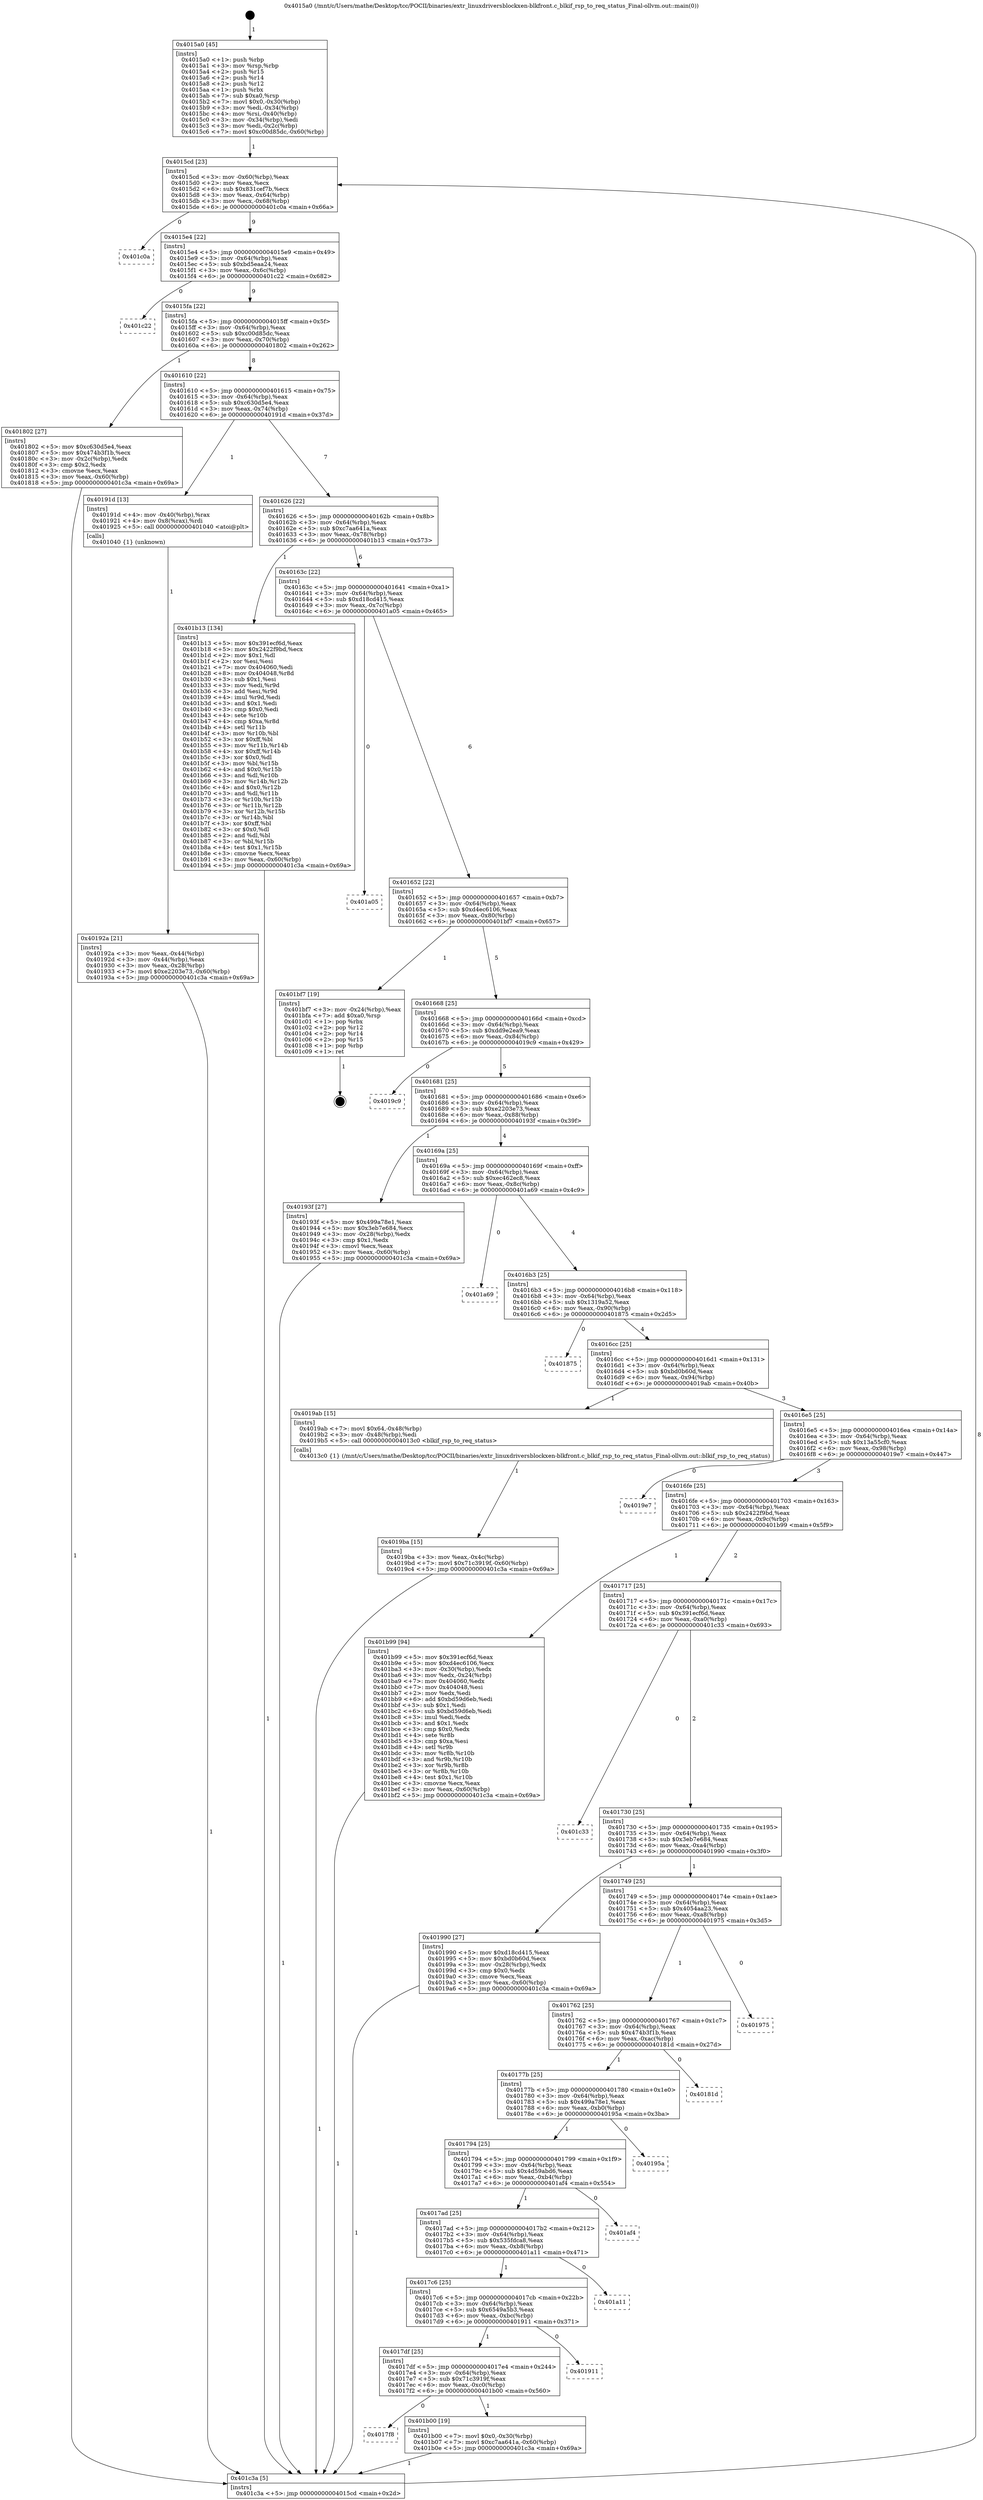 digraph "0x4015a0" {
  label = "0x4015a0 (/mnt/c/Users/mathe/Desktop/tcc/POCII/binaries/extr_linuxdriversblockxen-blkfront.c_blkif_rsp_to_req_status_Final-ollvm.out::main(0))"
  labelloc = "t"
  node[shape=record]

  Entry [label="",width=0.3,height=0.3,shape=circle,fillcolor=black,style=filled]
  "0x4015cd" [label="{
     0x4015cd [23]\l
     | [instrs]\l
     &nbsp;&nbsp;0x4015cd \<+3\>: mov -0x60(%rbp),%eax\l
     &nbsp;&nbsp;0x4015d0 \<+2\>: mov %eax,%ecx\l
     &nbsp;&nbsp;0x4015d2 \<+6\>: sub $0x831cef7b,%ecx\l
     &nbsp;&nbsp;0x4015d8 \<+3\>: mov %eax,-0x64(%rbp)\l
     &nbsp;&nbsp;0x4015db \<+3\>: mov %ecx,-0x68(%rbp)\l
     &nbsp;&nbsp;0x4015de \<+6\>: je 0000000000401c0a \<main+0x66a\>\l
  }"]
  "0x401c0a" [label="{
     0x401c0a\l
  }", style=dashed]
  "0x4015e4" [label="{
     0x4015e4 [22]\l
     | [instrs]\l
     &nbsp;&nbsp;0x4015e4 \<+5\>: jmp 00000000004015e9 \<main+0x49\>\l
     &nbsp;&nbsp;0x4015e9 \<+3\>: mov -0x64(%rbp),%eax\l
     &nbsp;&nbsp;0x4015ec \<+5\>: sub $0xbd5eaa24,%eax\l
     &nbsp;&nbsp;0x4015f1 \<+3\>: mov %eax,-0x6c(%rbp)\l
     &nbsp;&nbsp;0x4015f4 \<+6\>: je 0000000000401c22 \<main+0x682\>\l
  }"]
  Exit [label="",width=0.3,height=0.3,shape=circle,fillcolor=black,style=filled,peripheries=2]
  "0x401c22" [label="{
     0x401c22\l
  }", style=dashed]
  "0x4015fa" [label="{
     0x4015fa [22]\l
     | [instrs]\l
     &nbsp;&nbsp;0x4015fa \<+5\>: jmp 00000000004015ff \<main+0x5f\>\l
     &nbsp;&nbsp;0x4015ff \<+3\>: mov -0x64(%rbp),%eax\l
     &nbsp;&nbsp;0x401602 \<+5\>: sub $0xc00d85dc,%eax\l
     &nbsp;&nbsp;0x401607 \<+3\>: mov %eax,-0x70(%rbp)\l
     &nbsp;&nbsp;0x40160a \<+6\>: je 0000000000401802 \<main+0x262\>\l
  }"]
  "0x4017f8" [label="{
     0x4017f8\l
  }", style=dashed]
  "0x401802" [label="{
     0x401802 [27]\l
     | [instrs]\l
     &nbsp;&nbsp;0x401802 \<+5\>: mov $0xc630d5e4,%eax\l
     &nbsp;&nbsp;0x401807 \<+5\>: mov $0x474b3f1b,%ecx\l
     &nbsp;&nbsp;0x40180c \<+3\>: mov -0x2c(%rbp),%edx\l
     &nbsp;&nbsp;0x40180f \<+3\>: cmp $0x2,%edx\l
     &nbsp;&nbsp;0x401812 \<+3\>: cmovne %ecx,%eax\l
     &nbsp;&nbsp;0x401815 \<+3\>: mov %eax,-0x60(%rbp)\l
     &nbsp;&nbsp;0x401818 \<+5\>: jmp 0000000000401c3a \<main+0x69a\>\l
  }"]
  "0x401610" [label="{
     0x401610 [22]\l
     | [instrs]\l
     &nbsp;&nbsp;0x401610 \<+5\>: jmp 0000000000401615 \<main+0x75\>\l
     &nbsp;&nbsp;0x401615 \<+3\>: mov -0x64(%rbp),%eax\l
     &nbsp;&nbsp;0x401618 \<+5\>: sub $0xc630d5e4,%eax\l
     &nbsp;&nbsp;0x40161d \<+3\>: mov %eax,-0x74(%rbp)\l
     &nbsp;&nbsp;0x401620 \<+6\>: je 000000000040191d \<main+0x37d\>\l
  }"]
  "0x401c3a" [label="{
     0x401c3a [5]\l
     | [instrs]\l
     &nbsp;&nbsp;0x401c3a \<+5\>: jmp 00000000004015cd \<main+0x2d\>\l
  }"]
  "0x4015a0" [label="{
     0x4015a0 [45]\l
     | [instrs]\l
     &nbsp;&nbsp;0x4015a0 \<+1\>: push %rbp\l
     &nbsp;&nbsp;0x4015a1 \<+3\>: mov %rsp,%rbp\l
     &nbsp;&nbsp;0x4015a4 \<+2\>: push %r15\l
     &nbsp;&nbsp;0x4015a6 \<+2\>: push %r14\l
     &nbsp;&nbsp;0x4015a8 \<+2\>: push %r12\l
     &nbsp;&nbsp;0x4015aa \<+1\>: push %rbx\l
     &nbsp;&nbsp;0x4015ab \<+7\>: sub $0xa0,%rsp\l
     &nbsp;&nbsp;0x4015b2 \<+7\>: movl $0x0,-0x30(%rbp)\l
     &nbsp;&nbsp;0x4015b9 \<+3\>: mov %edi,-0x34(%rbp)\l
     &nbsp;&nbsp;0x4015bc \<+4\>: mov %rsi,-0x40(%rbp)\l
     &nbsp;&nbsp;0x4015c0 \<+3\>: mov -0x34(%rbp),%edi\l
     &nbsp;&nbsp;0x4015c3 \<+3\>: mov %edi,-0x2c(%rbp)\l
     &nbsp;&nbsp;0x4015c6 \<+7\>: movl $0xc00d85dc,-0x60(%rbp)\l
  }"]
  "0x401b00" [label="{
     0x401b00 [19]\l
     | [instrs]\l
     &nbsp;&nbsp;0x401b00 \<+7\>: movl $0x0,-0x30(%rbp)\l
     &nbsp;&nbsp;0x401b07 \<+7\>: movl $0xc7aa641a,-0x60(%rbp)\l
     &nbsp;&nbsp;0x401b0e \<+5\>: jmp 0000000000401c3a \<main+0x69a\>\l
  }"]
  "0x40191d" [label="{
     0x40191d [13]\l
     | [instrs]\l
     &nbsp;&nbsp;0x40191d \<+4\>: mov -0x40(%rbp),%rax\l
     &nbsp;&nbsp;0x401921 \<+4\>: mov 0x8(%rax),%rdi\l
     &nbsp;&nbsp;0x401925 \<+5\>: call 0000000000401040 \<atoi@plt\>\l
     | [calls]\l
     &nbsp;&nbsp;0x401040 \{1\} (unknown)\l
  }"]
  "0x401626" [label="{
     0x401626 [22]\l
     | [instrs]\l
     &nbsp;&nbsp;0x401626 \<+5\>: jmp 000000000040162b \<main+0x8b\>\l
     &nbsp;&nbsp;0x40162b \<+3\>: mov -0x64(%rbp),%eax\l
     &nbsp;&nbsp;0x40162e \<+5\>: sub $0xc7aa641a,%eax\l
     &nbsp;&nbsp;0x401633 \<+3\>: mov %eax,-0x78(%rbp)\l
     &nbsp;&nbsp;0x401636 \<+6\>: je 0000000000401b13 \<main+0x573\>\l
  }"]
  "0x40192a" [label="{
     0x40192a [21]\l
     | [instrs]\l
     &nbsp;&nbsp;0x40192a \<+3\>: mov %eax,-0x44(%rbp)\l
     &nbsp;&nbsp;0x40192d \<+3\>: mov -0x44(%rbp),%eax\l
     &nbsp;&nbsp;0x401930 \<+3\>: mov %eax,-0x28(%rbp)\l
     &nbsp;&nbsp;0x401933 \<+7\>: movl $0xe2203e73,-0x60(%rbp)\l
     &nbsp;&nbsp;0x40193a \<+5\>: jmp 0000000000401c3a \<main+0x69a\>\l
  }"]
  "0x4017df" [label="{
     0x4017df [25]\l
     | [instrs]\l
     &nbsp;&nbsp;0x4017df \<+5\>: jmp 00000000004017e4 \<main+0x244\>\l
     &nbsp;&nbsp;0x4017e4 \<+3\>: mov -0x64(%rbp),%eax\l
     &nbsp;&nbsp;0x4017e7 \<+5\>: sub $0x71c3919f,%eax\l
     &nbsp;&nbsp;0x4017ec \<+6\>: mov %eax,-0xc0(%rbp)\l
     &nbsp;&nbsp;0x4017f2 \<+6\>: je 0000000000401b00 \<main+0x560\>\l
  }"]
  "0x401b13" [label="{
     0x401b13 [134]\l
     | [instrs]\l
     &nbsp;&nbsp;0x401b13 \<+5\>: mov $0x391ecf6d,%eax\l
     &nbsp;&nbsp;0x401b18 \<+5\>: mov $0x2422f9bd,%ecx\l
     &nbsp;&nbsp;0x401b1d \<+2\>: mov $0x1,%dl\l
     &nbsp;&nbsp;0x401b1f \<+2\>: xor %esi,%esi\l
     &nbsp;&nbsp;0x401b21 \<+7\>: mov 0x404060,%edi\l
     &nbsp;&nbsp;0x401b28 \<+8\>: mov 0x404048,%r8d\l
     &nbsp;&nbsp;0x401b30 \<+3\>: sub $0x1,%esi\l
     &nbsp;&nbsp;0x401b33 \<+3\>: mov %edi,%r9d\l
     &nbsp;&nbsp;0x401b36 \<+3\>: add %esi,%r9d\l
     &nbsp;&nbsp;0x401b39 \<+4\>: imul %r9d,%edi\l
     &nbsp;&nbsp;0x401b3d \<+3\>: and $0x1,%edi\l
     &nbsp;&nbsp;0x401b40 \<+3\>: cmp $0x0,%edi\l
     &nbsp;&nbsp;0x401b43 \<+4\>: sete %r10b\l
     &nbsp;&nbsp;0x401b47 \<+4\>: cmp $0xa,%r8d\l
     &nbsp;&nbsp;0x401b4b \<+4\>: setl %r11b\l
     &nbsp;&nbsp;0x401b4f \<+3\>: mov %r10b,%bl\l
     &nbsp;&nbsp;0x401b52 \<+3\>: xor $0xff,%bl\l
     &nbsp;&nbsp;0x401b55 \<+3\>: mov %r11b,%r14b\l
     &nbsp;&nbsp;0x401b58 \<+4\>: xor $0xff,%r14b\l
     &nbsp;&nbsp;0x401b5c \<+3\>: xor $0x0,%dl\l
     &nbsp;&nbsp;0x401b5f \<+3\>: mov %bl,%r15b\l
     &nbsp;&nbsp;0x401b62 \<+4\>: and $0x0,%r15b\l
     &nbsp;&nbsp;0x401b66 \<+3\>: and %dl,%r10b\l
     &nbsp;&nbsp;0x401b69 \<+3\>: mov %r14b,%r12b\l
     &nbsp;&nbsp;0x401b6c \<+4\>: and $0x0,%r12b\l
     &nbsp;&nbsp;0x401b70 \<+3\>: and %dl,%r11b\l
     &nbsp;&nbsp;0x401b73 \<+3\>: or %r10b,%r15b\l
     &nbsp;&nbsp;0x401b76 \<+3\>: or %r11b,%r12b\l
     &nbsp;&nbsp;0x401b79 \<+3\>: xor %r12b,%r15b\l
     &nbsp;&nbsp;0x401b7c \<+3\>: or %r14b,%bl\l
     &nbsp;&nbsp;0x401b7f \<+3\>: xor $0xff,%bl\l
     &nbsp;&nbsp;0x401b82 \<+3\>: or $0x0,%dl\l
     &nbsp;&nbsp;0x401b85 \<+2\>: and %dl,%bl\l
     &nbsp;&nbsp;0x401b87 \<+3\>: or %bl,%r15b\l
     &nbsp;&nbsp;0x401b8a \<+4\>: test $0x1,%r15b\l
     &nbsp;&nbsp;0x401b8e \<+3\>: cmovne %ecx,%eax\l
     &nbsp;&nbsp;0x401b91 \<+3\>: mov %eax,-0x60(%rbp)\l
     &nbsp;&nbsp;0x401b94 \<+5\>: jmp 0000000000401c3a \<main+0x69a\>\l
  }"]
  "0x40163c" [label="{
     0x40163c [22]\l
     | [instrs]\l
     &nbsp;&nbsp;0x40163c \<+5\>: jmp 0000000000401641 \<main+0xa1\>\l
     &nbsp;&nbsp;0x401641 \<+3\>: mov -0x64(%rbp),%eax\l
     &nbsp;&nbsp;0x401644 \<+5\>: sub $0xd18cd415,%eax\l
     &nbsp;&nbsp;0x401649 \<+3\>: mov %eax,-0x7c(%rbp)\l
     &nbsp;&nbsp;0x40164c \<+6\>: je 0000000000401a05 \<main+0x465\>\l
  }"]
  "0x401911" [label="{
     0x401911\l
  }", style=dashed]
  "0x401a05" [label="{
     0x401a05\l
  }", style=dashed]
  "0x401652" [label="{
     0x401652 [22]\l
     | [instrs]\l
     &nbsp;&nbsp;0x401652 \<+5\>: jmp 0000000000401657 \<main+0xb7\>\l
     &nbsp;&nbsp;0x401657 \<+3\>: mov -0x64(%rbp),%eax\l
     &nbsp;&nbsp;0x40165a \<+5\>: sub $0xd4ec6106,%eax\l
     &nbsp;&nbsp;0x40165f \<+3\>: mov %eax,-0x80(%rbp)\l
     &nbsp;&nbsp;0x401662 \<+6\>: je 0000000000401bf7 \<main+0x657\>\l
  }"]
  "0x4017c6" [label="{
     0x4017c6 [25]\l
     | [instrs]\l
     &nbsp;&nbsp;0x4017c6 \<+5\>: jmp 00000000004017cb \<main+0x22b\>\l
     &nbsp;&nbsp;0x4017cb \<+3\>: mov -0x64(%rbp),%eax\l
     &nbsp;&nbsp;0x4017ce \<+5\>: sub $0x6549a5b3,%eax\l
     &nbsp;&nbsp;0x4017d3 \<+6\>: mov %eax,-0xbc(%rbp)\l
     &nbsp;&nbsp;0x4017d9 \<+6\>: je 0000000000401911 \<main+0x371\>\l
  }"]
  "0x401bf7" [label="{
     0x401bf7 [19]\l
     | [instrs]\l
     &nbsp;&nbsp;0x401bf7 \<+3\>: mov -0x24(%rbp),%eax\l
     &nbsp;&nbsp;0x401bfa \<+7\>: add $0xa0,%rsp\l
     &nbsp;&nbsp;0x401c01 \<+1\>: pop %rbx\l
     &nbsp;&nbsp;0x401c02 \<+2\>: pop %r12\l
     &nbsp;&nbsp;0x401c04 \<+2\>: pop %r14\l
     &nbsp;&nbsp;0x401c06 \<+2\>: pop %r15\l
     &nbsp;&nbsp;0x401c08 \<+1\>: pop %rbp\l
     &nbsp;&nbsp;0x401c09 \<+1\>: ret\l
  }"]
  "0x401668" [label="{
     0x401668 [25]\l
     | [instrs]\l
     &nbsp;&nbsp;0x401668 \<+5\>: jmp 000000000040166d \<main+0xcd\>\l
     &nbsp;&nbsp;0x40166d \<+3\>: mov -0x64(%rbp),%eax\l
     &nbsp;&nbsp;0x401670 \<+5\>: sub $0xdd9e2ea9,%eax\l
     &nbsp;&nbsp;0x401675 \<+6\>: mov %eax,-0x84(%rbp)\l
     &nbsp;&nbsp;0x40167b \<+6\>: je 00000000004019c9 \<main+0x429\>\l
  }"]
  "0x401a11" [label="{
     0x401a11\l
  }", style=dashed]
  "0x4019c9" [label="{
     0x4019c9\l
  }", style=dashed]
  "0x401681" [label="{
     0x401681 [25]\l
     | [instrs]\l
     &nbsp;&nbsp;0x401681 \<+5\>: jmp 0000000000401686 \<main+0xe6\>\l
     &nbsp;&nbsp;0x401686 \<+3\>: mov -0x64(%rbp),%eax\l
     &nbsp;&nbsp;0x401689 \<+5\>: sub $0xe2203e73,%eax\l
     &nbsp;&nbsp;0x40168e \<+6\>: mov %eax,-0x88(%rbp)\l
     &nbsp;&nbsp;0x401694 \<+6\>: je 000000000040193f \<main+0x39f\>\l
  }"]
  "0x4017ad" [label="{
     0x4017ad [25]\l
     | [instrs]\l
     &nbsp;&nbsp;0x4017ad \<+5\>: jmp 00000000004017b2 \<main+0x212\>\l
     &nbsp;&nbsp;0x4017b2 \<+3\>: mov -0x64(%rbp),%eax\l
     &nbsp;&nbsp;0x4017b5 \<+5\>: sub $0x535fdca8,%eax\l
     &nbsp;&nbsp;0x4017ba \<+6\>: mov %eax,-0xb8(%rbp)\l
     &nbsp;&nbsp;0x4017c0 \<+6\>: je 0000000000401a11 \<main+0x471\>\l
  }"]
  "0x40193f" [label="{
     0x40193f [27]\l
     | [instrs]\l
     &nbsp;&nbsp;0x40193f \<+5\>: mov $0x499a78e1,%eax\l
     &nbsp;&nbsp;0x401944 \<+5\>: mov $0x3eb7e684,%ecx\l
     &nbsp;&nbsp;0x401949 \<+3\>: mov -0x28(%rbp),%edx\l
     &nbsp;&nbsp;0x40194c \<+3\>: cmp $0x1,%edx\l
     &nbsp;&nbsp;0x40194f \<+3\>: cmovl %ecx,%eax\l
     &nbsp;&nbsp;0x401952 \<+3\>: mov %eax,-0x60(%rbp)\l
     &nbsp;&nbsp;0x401955 \<+5\>: jmp 0000000000401c3a \<main+0x69a\>\l
  }"]
  "0x40169a" [label="{
     0x40169a [25]\l
     | [instrs]\l
     &nbsp;&nbsp;0x40169a \<+5\>: jmp 000000000040169f \<main+0xff\>\l
     &nbsp;&nbsp;0x40169f \<+3\>: mov -0x64(%rbp),%eax\l
     &nbsp;&nbsp;0x4016a2 \<+5\>: sub $0xec462ec8,%eax\l
     &nbsp;&nbsp;0x4016a7 \<+6\>: mov %eax,-0x8c(%rbp)\l
     &nbsp;&nbsp;0x4016ad \<+6\>: je 0000000000401a69 \<main+0x4c9\>\l
  }"]
  "0x401af4" [label="{
     0x401af4\l
  }", style=dashed]
  "0x401a69" [label="{
     0x401a69\l
  }", style=dashed]
  "0x4016b3" [label="{
     0x4016b3 [25]\l
     | [instrs]\l
     &nbsp;&nbsp;0x4016b3 \<+5\>: jmp 00000000004016b8 \<main+0x118\>\l
     &nbsp;&nbsp;0x4016b8 \<+3\>: mov -0x64(%rbp),%eax\l
     &nbsp;&nbsp;0x4016bb \<+5\>: sub $0x1319a52,%eax\l
     &nbsp;&nbsp;0x4016c0 \<+6\>: mov %eax,-0x90(%rbp)\l
     &nbsp;&nbsp;0x4016c6 \<+6\>: je 0000000000401875 \<main+0x2d5\>\l
  }"]
  "0x401794" [label="{
     0x401794 [25]\l
     | [instrs]\l
     &nbsp;&nbsp;0x401794 \<+5\>: jmp 0000000000401799 \<main+0x1f9\>\l
     &nbsp;&nbsp;0x401799 \<+3\>: mov -0x64(%rbp),%eax\l
     &nbsp;&nbsp;0x40179c \<+5\>: sub $0x4d59abd6,%eax\l
     &nbsp;&nbsp;0x4017a1 \<+6\>: mov %eax,-0xb4(%rbp)\l
     &nbsp;&nbsp;0x4017a7 \<+6\>: je 0000000000401af4 \<main+0x554\>\l
  }"]
  "0x401875" [label="{
     0x401875\l
  }", style=dashed]
  "0x4016cc" [label="{
     0x4016cc [25]\l
     | [instrs]\l
     &nbsp;&nbsp;0x4016cc \<+5\>: jmp 00000000004016d1 \<main+0x131\>\l
     &nbsp;&nbsp;0x4016d1 \<+3\>: mov -0x64(%rbp),%eax\l
     &nbsp;&nbsp;0x4016d4 \<+5\>: sub $0xbd0b60d,%eax\l
     &nbsp;&nbsp;0x4016d9 \<+6\>: mov %eax,-0x94(%rbp)\l
     &nbsp;&nbsp;0x4016df \<+6\>: je 00000000004019ab \<main+0x40b\>\l
  }"]
  "0x40195a" [label="{
     0x40195a\l
  }", style=dashed]
  "0x4019ab" [label="{
     0x4019ab [15]\l
     | [instrs]\l
     &nbsp;&nbsp;0x4019ab \<+7\>: movl $0x64,-0x48(%rbp)\l
     &nbsp;&nbsp;0x4019b2 \<+3\>: mov -0x48(%rbp),%edi\l
     &nbsp;&nbsp;0x4019b5 \<+5\>: call 00000000004013c0 \<blkif_rsp_to_req_status\>\l
     | [calls]\l
     &nbsp;&nbsp;0x4013c0 \{1\} (/mnt/c/Users/mathe/Desktop/tcc/POCII/binaries/extr_linuxdriversblockxen-blkfront.c_blkif_rsp_to_req_status_Final-ollvm.out::blkif_rsp_to_req_status)\l
  }"]
  "0x4016e5" [label="{
     0x4016e5 [25]\l
     | [instrs]\l
     &nbsp;&nbsp;0x4016e5 \<+5\>: jmp 00000000004016ea \<main+0x14a\>\l
     &nbsp;&nbsp;0x4016ea \<+3\>: mov -0x64(%rbp),%eax\l
     &nbsp;&nbsp;0x4016ed \<+5\>: sub $0x13a55cf0,%eax\l
     &nbsp;&nbsp;0x4016f2 \<+6\>: mov %eax,-0x98(%rbp)\l
     &nbsp;&nbsp;0x4016f8 \<+6\>: je 00000000004019e7 \<main+0x447\>\l
  }"]
  "0x40177b" [label="{
     0x40177b [25]\l
     | [instrs]\l
     &nbsp;&nbsp;0x40177b \<+5\>: jmp 0000000000401780 \<main+0x1e0\>\l
     &nbsp;&nbsp;0x401780 \<+3\>: mov -0x64(%rbp),%eax\l
     &nbsp;&nbsp;0x401783 \<+5\>: sub $0x499a78e1,%eax\l
     &nbsp;&nbsp;0x401788 \<+6\>: mov %eax,-0xb0(%rbp)\l
     &nbsp;&nbsp;0x40178e \<+6\>: je 000000000040195a \<main+0x3ba\>\l
  }"]
  "0x4019e7" [label="{
     0x4019e7\l
  }", style=dashed]
  "0x4016fe" [label="{
     0x4016fe [25]\l
     | [instrs]\l
     &nbsp;&nbsp;0x4016fe \<+5\>: jmp 0000000000401703 \<main+0x163\>\l
     &nbsp;&nbsp;0x401703 \<+3\>: mov -0x64(%rbp),%eax\l
     &nbsp;&nbsp;0x401706 \<+5\>: sub $0x2422f9bd,%eax\l
     &nbsp;&nbsp;0x40170b \<+6\>: mov %eax,-0x9c(%rbp)\l
     &nbsp;&nbsp;0x401711 \<+6\>: je 0000000000401b99 \<main+0x5f9\>\l
  }"]
  "0x40181d" [label="{
     0x40181d\l
  }", style=dashed]
  "0x401b99" [label="{
     0x401b99 [94]\l
     | [instrs]\l
     &nbsp;&nbsp;0x401b99 \<+5\>: mov $0x391ecf6d,%eax\l
     &nbsp;&nbsp;0x401b9e \<+5\>: mov $0xd4ec6106,%ecx\l
     &nbsp;&nbsp;0x401ba3 \<+3\>: mov -0x30(%rbp),%edx\l
     &nbsp;&nbsp;0x401ba6 \<+3\>: mov %edx,-0x24(%rbp)\l
     &nbsp;&nbsp;0x401ba9 \<+7\>: mov 0x404060,%edx\l
     &nbsp;&nbsp;0x401bb0 \<+7\>: mov 0x404048,%esi\l
     &nbsp;&nbsp;0x401bb7 \<+2\>: mov %edx,%edi\l
     &nbsp;&nbsp;0x401bb9 \<+6\>: add $0xbd59d6eb,%edi\l
     &nbsp;&nbsp;0x401bbf \<+3\>: sub $0x1,%edi\l
     &nbsp;&nbsp;0x401bc2 \<+6\>: sub $0xbd59d6eb,%edi\l
     &nbsp;&nbsp;0x401bc8 \<+3\>: imul %edi,%edx\l
     &nbsp;&nbsp;0x401bcb \<+3\>: and $0x1,%edx\l
     &nbsp;&nbsp;0x401bce \<+3\>: cmp $0x0,%edx\l
     &nbsp;&nbsp;0x401bd1 \<+4\>: sete %r8b\l
     &nbsp;&nbsp;0x401bd5 \<+3\>: cmp $0xa,%esi\l
     &nbsp;&nbsp;0x401bd8 \<+4\>: setl %r9b\l
     &nbsp;&nbsp;0x401bdc \<+3\>: mov %r8b,%r10b\l
     &nbsp;&nbsp;0x401bdf \<+3\>: and %r9b,%r10b\l
     &nbsp;&nbsp;0x401be2 \<+3\>: xor %r9b,%r8b\l
     &nbsp;&nbsp;0x401be5 \<+3\>: or %r8b,%r10b\l
     &nbsp;&nbsp;0x401be8 \<+4\>: test $0x1,%r10b\l
     &nbsp;&nbsp;0x401bec \<+3\>: cmovne %ecx,%eax\l
     &nbsp;&nbsp;0x401bef \<+3\>: mov %eax,-0x60(%rbp)\l
     &nbsp;&nbsp;0x401bf2 \<+5\>: jmp 0000000000401c3a \<main+0x69a\>\l
  }"]
  "0x401717" [label="{
     0x401717 [25]\l
     | [instrs]\l
     &nbsp;&nbsp;0x401717 \<+5\>: jmp 000000000040171c \<main+0x17c\>\l
     &nbsp;&nbsp;0x40171c \<+3\>: mov -0x64(%rbp),%eax\l
     &nbsp;&nbsp;0x40171f \<+5\>: sub $0x391ecf6d,%eax\l
     &nbsp;&nbsp;0x401724 \<+6\>: mov %eax,-0xa0(%rbp)\l
     &nbsp;&nbsp;0x40172a \<+6\>: je 0000000000401c33 \<main+0x693\>\l
  }"]
  "0x401762" [label="{
     0x401762 [25]\l
     | [instrs]\l
     &nbsp;&nbsp;0x401762 \<+5\>: jmp 0000000000401767 \<main+0x1c7\>\l
     &nbsp;&nbsp;0x401767 \<+3\>: mov -0x64(%rbp),%eax\l
     &nbsp;&nbsp;0x40176a \<+5\>: sub $0x474b3f1b,%eax\l
     &nbsp;&nbsp;0x40176f \<+6\>: mov %eax,-0xac(%rbp)\l
     &nbsp;&nbsp;0x401775 \<+6\>: je 000000000040181d \<main+0x27d\>\l
  }"]
  "0x401c33" [label="{
     0x401c33\l
  }", style=dashed]
  "0x401730" [label="{
     0x401730 [25]\l
     | [instrs]\l
     &nbsp;&nbsp;0x401730 \<+5\>: jmp 0000000000401735 \<main+0x195\>\l
     &nbsp;&nbsp;0x401735 \<+3\>: mov -0x64(%rbp),%eax\l
     &nbsp;&nbsp;0x401738 \<+5\>: sub $0x3eb7e684,%eax\l
     &nbsp;&nbsp;0x40173d \<+6\>: mov %eax,-0xa4(%rbp)\l
     &nbsp;&nbsp;0x401743 \<+6\>: je 0000000000401990 \<main+0x3f0\>\l
  }"]
  "0x401975" [label="{
     0x401975\l
  }", style=dashed]
  "0x401990" [label="{
     0x401990 [27]\l
     | [instrs]\l
     &nbsp;&nbsp;0x401990 \<+5\>: mov $0xd18cd415,%eax\l
     &nbsp;&nbsp;0x401995 \<+5\>: mov $0xbd0b60d,%ecx\l
     &nbsp;&nbsp;0x40199a \<+3\>: mov -0x28(%rbp),%edx\l
     &nbsp;&nbsp;0x40199d \<+3\>: cmp $0x0,%edx\l
     &nbsp;&nbsp;0x4019a0 \<+3\>: cmove %ecx,%eax\l
     &nbsp;&nbsp;0x4019a3 \<+3\>: mov %eax,-0x60(%rbp)\l
     &nbsp;&nbsp;0x4019a6 \<+5\>: jmp 0000000000401c3a \<main+0x69a\>\l
  }"]
  "0x401749" [label="{
     0x401749 [25]\l
     | [instrs]\l
     &nbsp;&nbsp;0x401749 \<+5\>: jmp 000000000040174e \<main+0x1ae\>\l
     &nbsp;&nbsp;0x40174e \<+3\>: mov -0x64(%rbp),%eax\l
     &nbsp;&nbsp;0x401751 \<+5\>: sub $0x4054aa23,%eax\l
     &nbsp;&nbsp;0x401756 \<+6\>: mov %eax,-0xa8(%rbp)\l
     &nbsp;&nbsp;0x40175c \<+6\>: je 0000000000401975 \<main+0x3d5\>\l
  }"]
  "0x4019ba" [label="{
     0x4019ba [15]\l
     | [instrs]\l
     &nbsp;&nbsp;0x4019ba \<+3\>: mov %eax,-0x4c(%rbp)\l
     &nbsp;&nbsp;0x4019bd \<+7\>: movl $0x71c3919f,-0x60(%rbp)\l
     &nbsp;&nbsp;0x4019c4 \<+5\>: jmp 0000000000401c3a \<main+0x69a\>\l
  }"]
  Entry -> "0x4015a0" [label=" 1"]
  "0x4015cd" -> "0x401c0a" [label=" 0"]
  "0x4015cd" -> "0x4015e4" [label=" 9"]
  "0x401bf7" -> Exit [label=" 1"]
  "0x4015e4" -> "0x401c22" [label=" 0"]
  "0x4015e4" -> "0x4015fa" [label=" 9"]
  "0x401b99" -> "0x401c3a" [label=" 1"]
  "0x4015fa" -> "0x401802" [label=" 1"]
  "0x4015fa" -> "0x401610" [label=" 8"]
  "0x401802" -> "0x401c3a" [label=" 1"]
  "0x4015a0" -> "0x4015cd" [label=" 1"]
  "0x401c3a" -> "0x4015cd" [label=" 8"]
  "0x401b13" -> "0x401c3a" [label=" 1"]
  "0x401610" -> "0x40191d" [label=" 1"]
  "0x401610" -> "0x401626" [label=" 7"]
  "0x40191d" -> "0x40192a" [label=" 1"]
  "0x40192a" -> "0x401c3a" [label=" 1"]
  "0x401b00" -> "0x401c3a" [label=" 1"]
  "0x401626" -> "0x401b13" [label=" 1"]
  "0x401626" -> "0x40163c" [label=" 6"]
  "0x4017df" -> "0x401b00" [label=" 1"]
  "0x40163c" -> "0x401a05" [label=" 0"]
  "0x40163c" -> "0x401652" [label=" 6"]
  "0x4017df" -> "0x4017f8" [label=" 0"]
  "0x401652" -> "0x401bf7" [label=" 1"]
  "0x401652" -> "0x401668" [label=" 5"]
  "0x4017c6" -> "0x401911" [label=" 0"]
  "0x401668" -> "0x4019c9" [label=" 0"]
  "0x401668" -> "0x401681" [label=" 5"]
  "0x4017c6" -> "0x4017df" [label=" 1"]
  "0x401681" -> "0x40193f" [label=" 1"]
  "0x401681" -> "0x40169a" [label=" 4"]
  "0x40193f" -> "0x401c3a" [label=" 1"]
  "0x4017ad" -> "0x401a11" [label=" 0"]
  "0x40169a" -> "0x401a69" [label=" 0"]
  "0x40169a" -> "0x4016b3" [label=" 4"]
  "0x4017ad" -> "0x4017c6" [label=" 1"]
  "0x4016b3" -> "0x401875" [label=" 0"]
  "0x4016b3" -> "0x4016cc" [label=" 4"]
  "0x401794" -> "0x401af4" [label=" 0"]
  "0x4016cc" -> "0x4019ab" [label=" 1"]
  "0x4016cc" -> "0x4016e5" [label=" 3"]
  "0x401794" -> "0x4017ad" [label=" 1"]
  "0x4016e5" -> "0x4019e7" [label=" 0"]
  "0x4016e5" -> "0x4016fe" [label=" 3"]
  "0x40177b" -> "0x40195a" [label=" 0"]
  "0x4016fe" -> "0x401b99" [label=" 1"]
  "0x4016fe" -> "0x401717" [label=" 2"]
  "0x40177b" -> "0x401794" [label=" 1"]
  "0x401717" -> "0x401c33" [label=" 0"]
  "0x401717" -> "0x401730" [label=" 2"]
  "0x401762" -> "0x40181d" [label=" 0"]
  "0x401730" -> "0x401990" [label=" 1"]
  "0x401730" -> "0x401749" [label=" 1"]
  "0x401990" -> "0x401c3a" [label=" 1"]
  "0x4019ab" -> "0x4019ba" [label=" 1"]
  "0x4019ba" -> "0x401c3a" [label=" 1"]
  "0x401762" -> "0x40177b" [label=" 1"]
  "0x401749" -> "0x401975" [label=" 0"]
  "0x401749" -> "0x401762" [label=" 1"]
}
